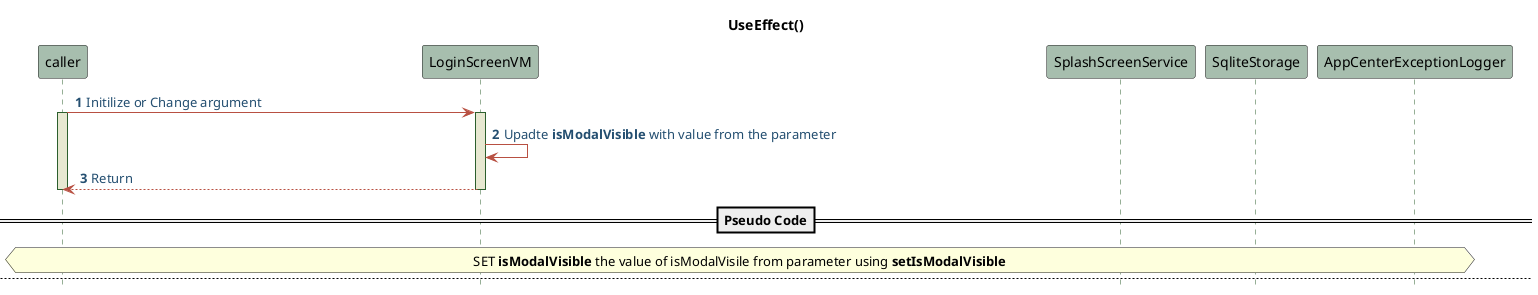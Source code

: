 @startuml 
!define POSITIVERESPONSE 90EE90
!define NEGATIVEERESPONSE EFBBBB
!define NETURALRESPONSE F2DC79
!define ALTBACKGROUND 6883BC

hide footbox
skinparam sequence{
    ParticipantBackgroundColor #A7BEAE
    LifeLineBackgroundColor #E7E8D1
    LifeLineBorderColor #2C5F2D
    ActorBackgroundColor #FC766AFF
    ActorBorderColor #FC766AFF
    ArrowColor #B85042
    ArrowFontColor #234E70
}
autonumber 1
participant caller as c
participant LoginScreenVM as vm
participant SplashScreenService as s 
participant SqliteStorage as store
participant AppCenterExceptionLogger as l
title UseEffect()
c -> vm++: Initilize or Change argument
activate c 
vm -> vm: Upadte **isModalVisible** with value from the parameter 
vm --> c--: Return 
deactivate c 

==Pseudo Code==
hnote across
SET **isModalVisible** the value of isModalVisile from parameter using **setIsModalVisible**
endnote

newpage navigateToOption
c -> vm++: Invoke **navigateToOption()**
activate c
vm -> vm: Invoke **AsyncStorage.setItem** with key as **choosed-option** and data as property **selectedOption**
vm -> vm: Update **isModalVisible** to **false**
alt#ALTBACKGROUND #NETURALRESPONSE if(selectedOption === 'Inventory')
vm -> vm: Reset navigation stack and go to **Inventory adjustment screen**
vm --> c: Return
else #NETURALRESPONSE
vm -> vm: Reset navigation stack and go to **Cycle count screen**
vm --> c--: Return
deactivate c
end
==Pseudo code==
hnote across 
**INVOKE** **AsyncStorage.setItem** with key as **choosed-option** and data as property **selectedOption**
**UPDATE** isModalVisible to **false** using **setIsModalVisible()**
**IF** selectedOption === 'Inventory'
    **RESET** the navigation stack and push screen with name **InventoryStack**

**ELSE**
    **RESET** the navigation stack and push screen with name **CycleCountStack**
endnote

autonumber 1
newpage onTaploginButton
c -> vm++: Invoke **onTaploginButton**
activate c
alt#ALTBACKGROUND try 
vm -> vm: Dismiss the keyboard
alt#ALTBACKGROUND #NEGATIVEERESPONSE if properties userName and password is empty
vm -> vm: Invoke showToast with **Enter the username and password** message and type as** **error**
else #NEGATIVEERESPONSE else if userName is empty 
vm -> vm: Invoke showToast with **Enter the username** message and type as** **error**
else #NEGATIVEERESPONSE else if password is empty 
vm -> vm: Invoke showToast with **Enter the password** message and type as** **error**
else #POSITIVERESPONSE else
vm -> vm: Set **loggingIn** to **true**
vm -> vm: Set 'isModalVisible** to **true**
vm -> s++: Invoke **ValidateUser** with property userName and password as parameters
s --> vm--: Returns **ServiceResult<any>**
alt#ALTBACKGROUND #NEGATIVEERESPONSE if result or result.data or result.data.ValidateUserResult is null
vm -> vm: Invoke showToast with **Error while login, Please try again** **error**
vm -> vm: Set 'isModalVisible** to **false**
else #NEGATIVEERESPONSE else if result and result.data is defined and result.data.ValidateUserResult === 'Invalid Credentials'
vm -> vm: Set 'isModalVisible** to **false**
vm -> vm: Invoke showToast with **Invalid Credentials, Please try again** **error**
else #NEGATIVEERESPONSE else if result is defined and result.message has 'Response Error'
vm -> vm: Set 'isModalVisible** to **false**
vm -> vm: Invoke showToast with **Response Error, Please try again** **error**
else #POSITIVERESPONSE else
vm -> vm: Parse the ValidateUserResult in data that is from response and store it in parseUser
vm -> store++: Invoke **getDBConnection()**
store -> vm--: Returns **SQLiteDatabase** instance or **undefined**
alt#ALTBACKGROUND #POSITIVERESPONSE if response is defined
vm -> store++: Invoke **insertUserInfo** with **SQLiteDatabase** instance and **first element of parseUser**
store --> vm--: Returns 
vm -> vm: Invoke **AsyncStorage.setItem** with **Username** as key and property **userName** as data
vm -> vm: Invoke **AsyncStorage.setItem** with **Password** as key and property **password** as data
end
vm -> vm: Set **loggingIn** to **false**
end
end
vm --> c: Return
else #NEGATIVEERESPONSE catch
vm -> vm: Set 'isModalVisible** to **false**
vm -> vm: Invoke showToast with **Something went wrong, try again!** **error**
vm -> l++: Invoke **exceptionLogger** and pass **error** as param
l --> vm--: Returns
vm --> c--: Return
deactivate c
end 
==Pseudo code==
hnote across
**TRY**
    **DISMISS** keyboard using **Keyboard.dismiss()**
    **IF** property userName is empty && property password is empty 
        **INVOKE** showToast with **Enter the username and password** message and type as** **error**
    
    **ELSE IF** property userName is empty
        **INVOKE** showToast with **Enter the username** message and type as** **error**

    **ELSE IF** property password is empty 
        **INVOKE** showToast with **Enter the password** message and type as** **error**

    **ELSE**
        **SET** **loggingIn** to **true** using setLogginIn
        **SET** **isModalVisible** to **true** using setIsModalVisible
        **INVOKE** ValidateUser using instance of **SplashScreenService** with properties userName and password as parameters and store response in **result**
        **IF** result or result.data or result.data.ValidateUserResult is undefined
            **INVOKE** showToast with **Error while login, Please try again** message and type as** **error**
            **SET** **isModalVisible** to **false** using setIsModalVisible

        **ELSE IF** result and result.data is defiend and result.data.ValidateUserResult is 'Invalid Credentials'
            **INVOKE** showToast with **Invalid Credentials, Please try again** message and type as** **error**
            **SET** **isModalVisible** to **false** using setIsModalVisible

        **ELSE IF** resut is defined and result.message has 'Response Error'
            **INVOKE** showToast with **Response Error, Please try again** message and type as** **error**
            **SET** **isModalVisible** to **false** using setIsModalVisible

        **ELSE**
            **PARSE** the result.data.ValidateUserResult string to object and assign it to **parseUser**
            **INVOKE** getDBConnection() in SqliteStorage and assign response in **dbInstance**
            **IF** dbInstance is defined 
                **INVOKE** insertUserInfo with **dbInstance** and first element of **parseUser**
                **INVOKE** **AsyncStorage.setItem** with key as **Username** and data as property **userName**
                **INVOKE** **AsyncStorage.setItem** with key as **Password** and data as property **password**

            **SET** **loggingIn** to **false** using setLogginIn


**CATCH**
    **INVOKE** showToast with **Something went wrong, try again!** message and type as** **error**
    **SET** **isModalVisible** to **false** using setIsModalVisible
    **INVOKE** **exceptionLogger** and pass **error** as param
endnote

autonumber 1
newpage showToast
c -> vm++: Invoke **showToast(message: string, type: 'success'|'failure')** 
activate c 
vm -> vm: Invoke **show** using **Toast** with type as **tomatoToast**, position and message for text1 and props
vm --> c--: Return 
deactivate c
==Pseudo Code==
hnote across 
INVOKE **show** method of the **Toast** object, passing in an object with the following properties:
  - **type**: 'tomatoToast'
  - **position**: 'bottom'
  - **text1**: the message passed into showToast
  - **props**: an object with the following properties:
    - **icon**: if the type passed into showToast is 'success', use the tick image, otherwise use the failure image
    - **cancelCallback**: a function that calls the hide method of the Toast object when invoked
endnote
@enduml






